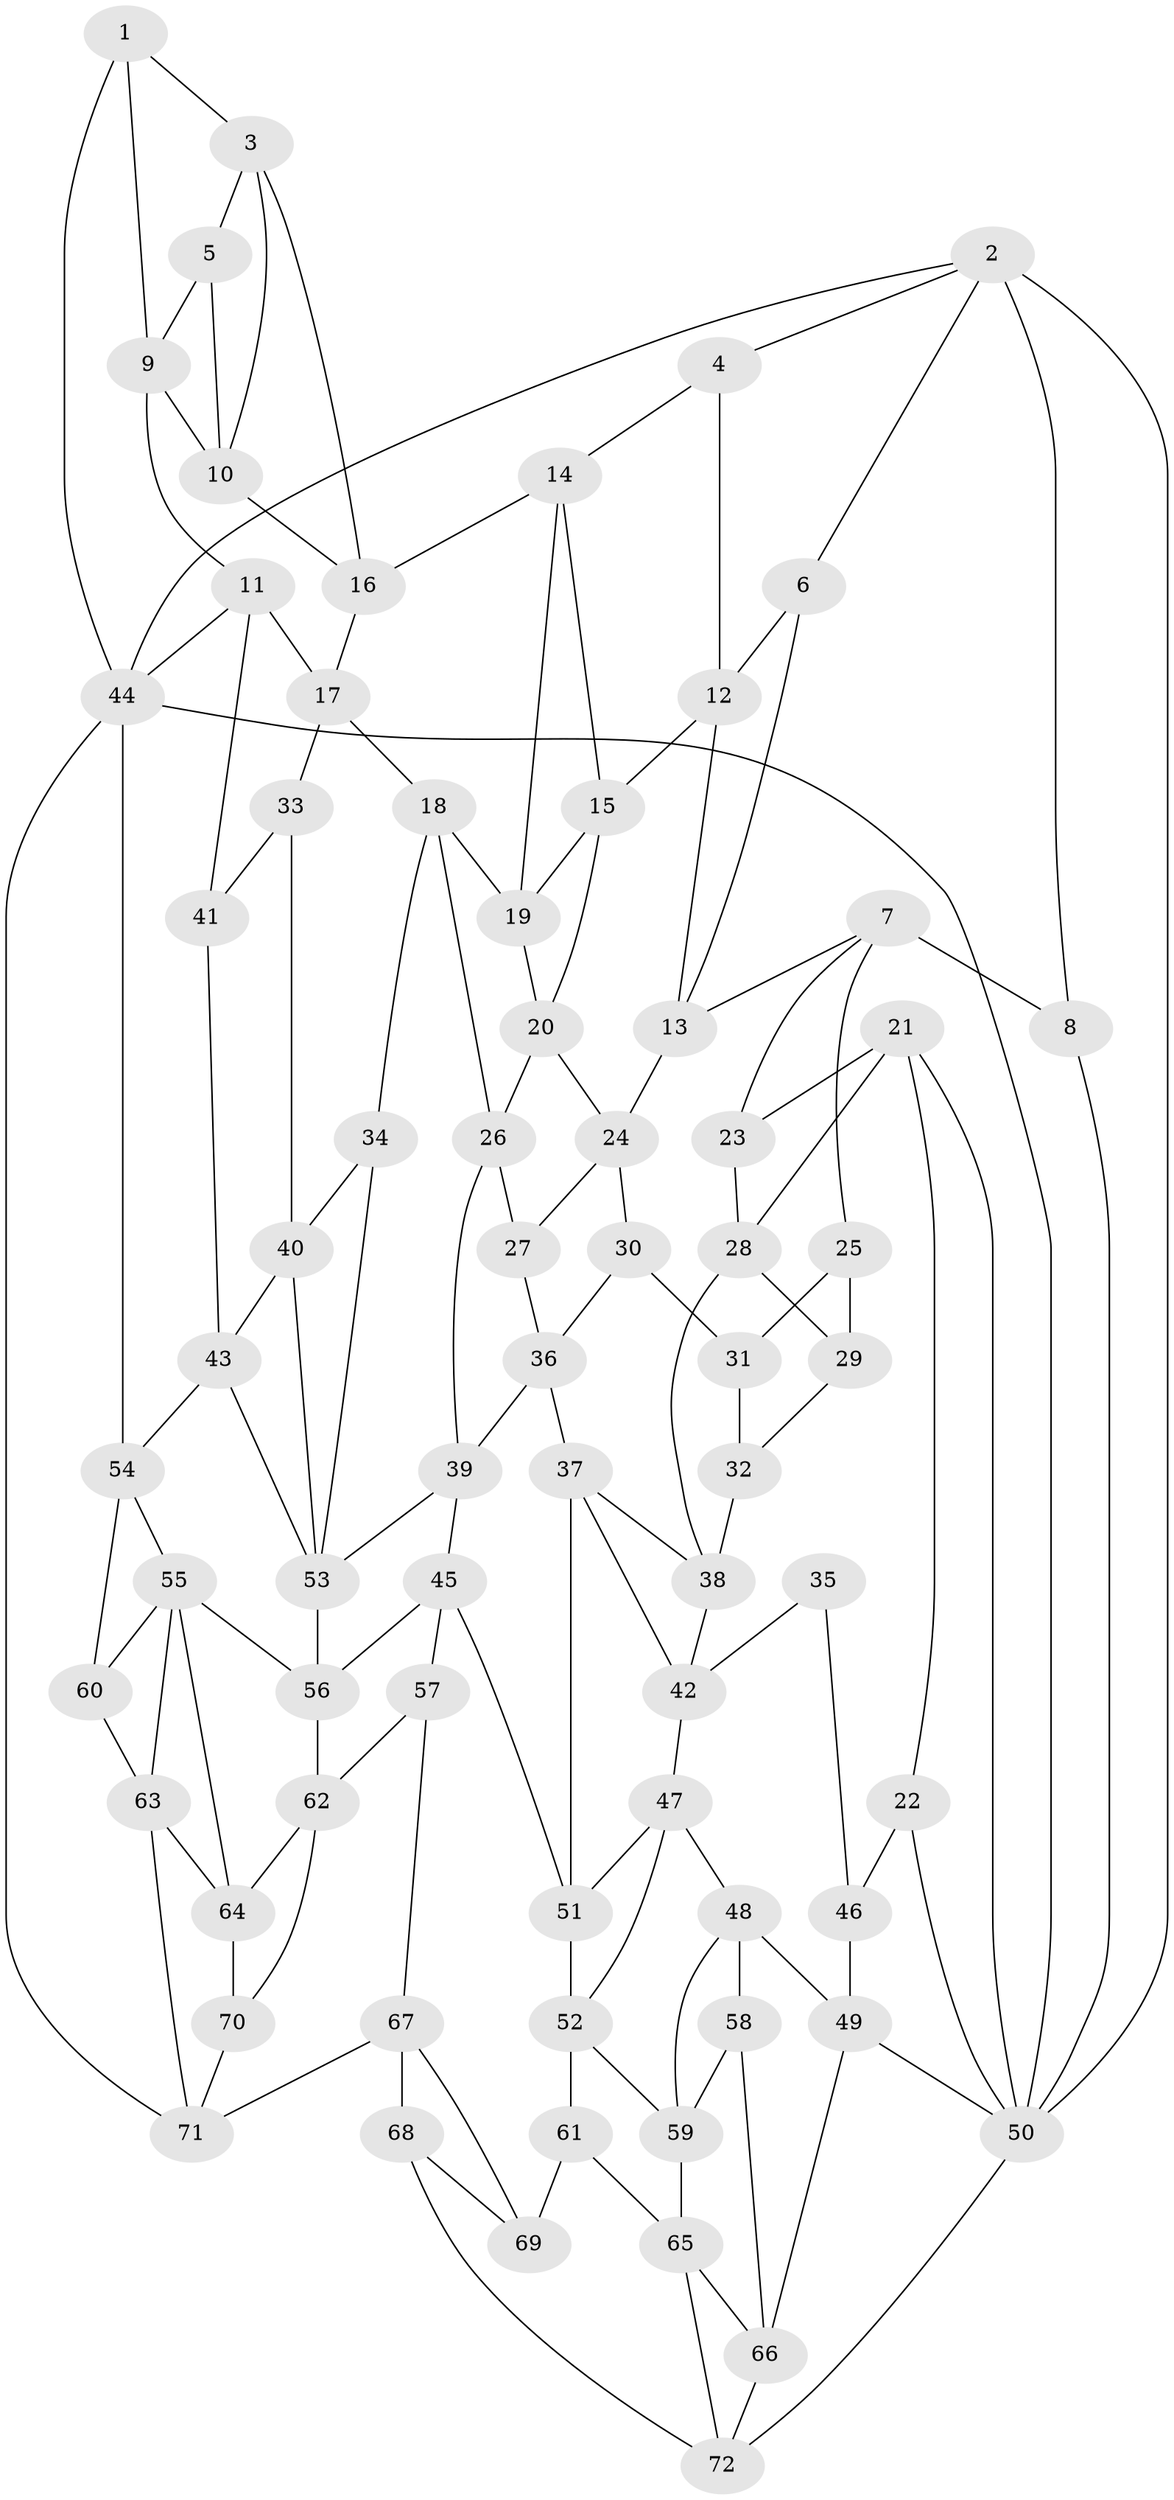 // original degree distribution, {3: 0.027972027972027972, 4: 0.23076923076923078, 6: 0.23776223776223776, 5: 0.5034965034965035}
// Generated by graph-tools (version 1.1) at 2025/27/03/09/25 03:27:17]
// undirected, 72 vertices, 135 edges
graph export_dot {
graph [start="1"]
  node [color=gray90,style=filled];
  1;
  2;
  3;
  4;
  5;
  6;
  7;
  8;
  9;
  10;
  11;
  12;
  13;
  14;
  15;
  16;
  17;
  18;
  19;
  20;
  21;
  22;
  23;
  24;
  25;
  26;
  27;
  28;
  29;
  30;
  31;
  32;
  33;
  34;
  35;
  36;
  37;
  38;
  39;
  40;
  41;
  42;
  43;
  44;
  45;
  46;
  47;
  48;
  49;
  50;
  51;
  52;
  53;
  54;
  55;
  56;
  57;
  58;
  59;
  60;
  61;
  62;
  63;
  64;
  65;
  66;
  67;
  68;
  69;
  70;
  71;
  72;
  1 -- 3 [weight=1.0];
  1 -- 9 [weight=1.0];
  1 -- 44 [weight=1.0];
  2 -- 4 [weight=1.0];
  2 -- 6 [weight=1.0];
  2 -- 8 [weight=1.0];
  2 -- 44 [weight=1.0];
  2 -- 50 [weight=2.0];
  3 -- 5 [weight=1.0];
  3 -- 10 [weight=1.0];
  3 -- 16 [weight=1.0];
  4 -- 12 [weight=1.0];
  4 -- 14 [weight=1.0];
  5 -- 9 [weight=1.0];
  5 -- 10 [weight=1.0];
  6 -- 12 [weight=1.0];
  6 -- 13 [weight=1.0];
  7 -- 8 [weight=1.0];
  7 -- 13 [weight=1.0];
  7 -- 23 [weight=1.0];
  7 -- 25 [weight=1.0];
  8 -- 50 [weight=1.0];
  9 -- 10 [weight=1.0];
  9 -- 11 [weight=1.0];
  10 -- 16 [weight=1.0];
  11 -- 17 [weight=1.0];
  11 -- 41 [weight=1.0];
  11 -- 44 [weight=1.0];
  12 -- 13 [weight=1.0];
  12 -- 15 [weight=1.0];
  13 -- 24 [weight=1.0];
  14 -- 15 [weight=1.0];
  14 -- 16 [weight=1.0];
  14 -- 19 [weight=1.0];
  15 -- 19 [weight=1.0];
  15 -- 20 [weight=1.0];
  16 -- 17 [weight=1.0];
  17 -- 18 [weight=1.0];
  17 -- 33 [weight=1.0];
  18 -- 19 [weight=1.0];
  18 -- 26 [weight=1.0];
  18 -- 34 [weight=1.0];
  19 -- 20 [weight=1.0];
  20 -- 24 [weight=1.0];
  20 -- 26 [weight=1.0];
  21 -- 22 [weight=1.0];
  21 -- 23 [weight=1.0];
  21 -- 28 [weight=1.0];
  21 -- 50 [weight=1.0];
  22 -- 46 [weight=1.0];
  22 -- 50 [weight=1.0];
  23 -- 28 [weight=1.0];
  24 -- 27 [weight=1.0];
  24 -- 30 [weight=1.0];
  25 -- 29 [weight=2.0];
  25 -- 31 [weight=1.0];
  26 -- 27 [weight=1.0];
  26 -- 39 [weight=1.0];
  27 -- 36 [weight=1.0];
  28 -- 29 [weight=1.0];
  28 -- 38 [weight=1.0];
  29 -- 32 [weight=1.0];
  30 -- 31 [weight=2.0];
  30 -- 36 [weight=1.0];
  31 -- 32 [weight=1.0];
  32 -- 38 [weight=1.0];
  33 -- 40 [weight=1.0];
  33 -- 41 [weight=2.0];
  34 -- 40 [weight=1.0];
  34 -- 53 [weight=1.0];
  35 -- 42 [weight=1.0];
  35 -- 46 [weight=1.0];
  36 -- 37 [weight=1.0];
  36 -- 39 [weight=1.0];
  37 -- 38 [weight=1.0];
  37 -- 42 [weight=1.0];
  37 -- 51 [weight=1.0];
  38 -- 42 [weight=1.0];
  39 -- 45 [weight=1.0];
  39 -- 53 [weight=1.0];
  40 -- 43 [weight=1.0];
  40 -- 53 [weight=1.0];
  41 -- 43 [weight=1.0];
  42 -- 47 [weight=1.0];
  43 -- 53 [weight=1.0];
  43 -- 54 [weight=1.0];
  44 -- 50 [weight=1.0];
  44 -- 54 [weight=1.0];
  44 -- 71 [weight=1.0];
  45 -- 51 [weight=1.0];
  45 -- 56 [weight=1.0];
  45 -- 57 [weight=1.0];
  46 -- 49 [weight=2.0];
  47 -- 48 [weight=1.0];
  47 -- 51 [weight=1.0];
  47 -- 52 [weight=1.0];
  48 -- 49 [weight=1.0];
  48 -- 58 [weight=1.0];
  48 -- 59 [weight=1.0];
  49 -- 50 [weight=1.0];
  49 -- 66 [weight=1.0];
  50 -- 72 [weight=1.0];
  51 -- 52 [weight=1.0];
  52 -- 59 [weight=1.0];
  52 -- 61 [weight=1.0];
  53 -- 56 [weight=1.0];
  54 -- 55 [weight=1.0];
  54 -- 60 [weight=2.0];
  55 -- 56 [weight=1.0];
  55 -- 60 [weight=1.0];
  55 -- 63 [weight=1.0];
  55 -- 64 [weight=1.0];
  56 -- 62 [weight=1.0];
  57 -- 62 [weight=1.0];
  57 -- 67 [weight=1.0];
  58 -- 59 [weight=1.0];
  58 -- 66 [weight=1.0];
  59 -- 65 [weight=1.0];
  60 -- 63 [weight=1.0];
  61 -- 65 [weight=1.0];
  61 -- 69 [weight=2.0];
  62 -- 64 [weight=1.0];
  62 -- 70 [weight=1.0];
  63 -- 64 [weight=1.0];
  63 -- 71 [weight=1.0];
  64 -- 70 [weight=1.0];
  65 -- 66 [weight=1.0];
  65 -- 72 [weight=1.0];
  66 -- 72 [weight=1.0];
  67 -- 68 [weight=1.0];
  67 -- 69 [weight=1.0];
  67 -- 71 [weight=1.0];
  68 -- 69 [weight=1.0];
  68 -- 72 [weight=1.0];
  70 -- 71 [weight=1.0];
}
